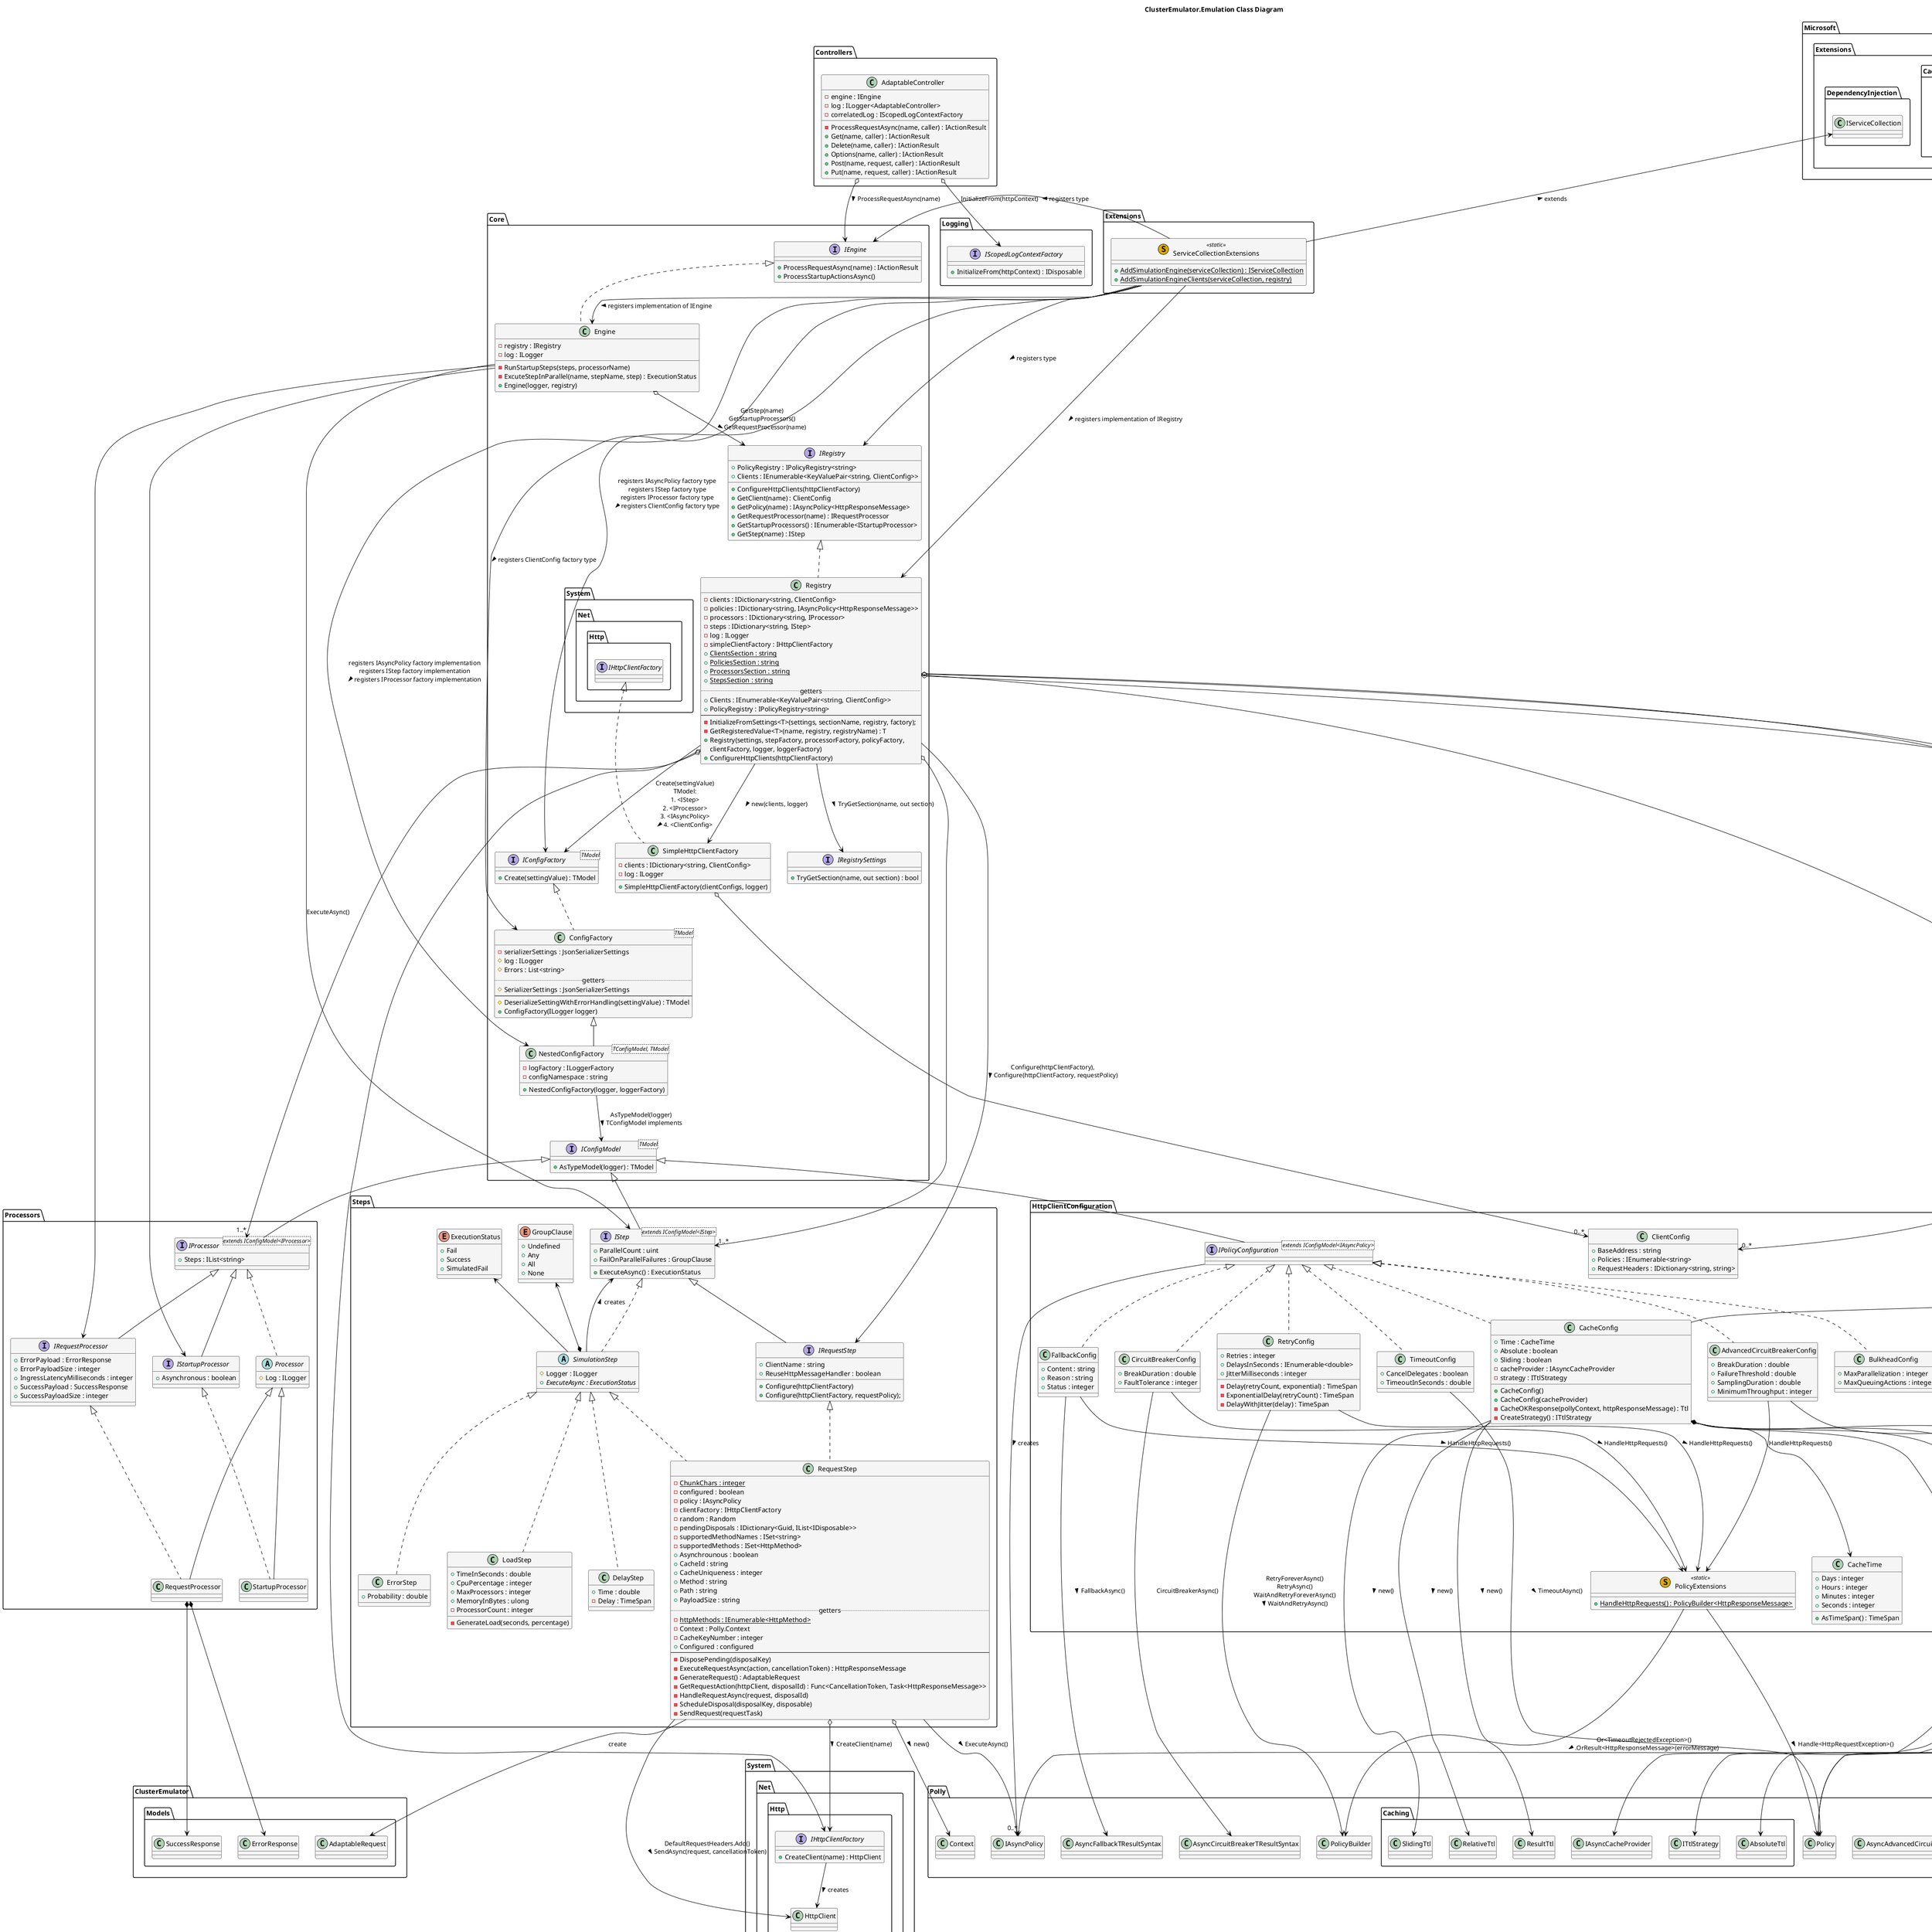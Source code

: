 @startuml

skinparam class {
    FontName Arial
    BorderColor black
    BackgroundColor whitesmoke
    ArrowColor black
}

title ClusterEmulator.Emulation Class Diagram


namespace Controllers {
    class AdaptableController {
        - engine : IEngine
        - log : ILogger<AdaptableController>
        - correlatedLog : IScopedLogContextFactory
        - ProcessRequestAsync(name, caller) : IActionResult
        + Get(name, caller) : IActionResult
        + Delete(name, caller) : IActionResult
        + Options(name, caller) : IActionResult
        + Post(name, request, caller) : IActionResult
        + Put(name, request, caller) : IActionResult
    }
}

namespace Core {
    interface IConfigFactory<TModel> {
        + Create(settingValue) : TModel
    }

    class ConfigFactory<TModel> implements IConfigFactory {
        - serializerSettings : JsonSerializerSettings
        # log : ILogger
        # Errors : List<string>
        ..getters..
        # SerializerSettings : JsonSerializerSettings
        ----
        # DeserializeSettingWithErrorHandling(settingValue) : TModel
        + ConfigFactory(ILogger logger)
    }

    interface IEngine {
        + ProcessRequestAsync(name) : IActionResult
        + ProcessStartupActionsAsync()
    }

    class Engine implements IEngine {
        - registry : IRegistry
        - log : ILogger
        - RunStartupSteps(steps, processorName)
        - ExcuteStepInParallel(name, stepName, step) : ExecutionStatus
        + Engine(logger, registry)
    }

    interface IConfigModel<TModel> {
        + AsTypeModel(logger) : TModel
    }

    interface IRegistry {
        + PolicyRegistry : IPolicyRegistry<string>
        + Clients : IEnumerable<KeyValuePair<string, ClientConfig>>
        + ConfigureHttpClients(httpClientFactory)
        + GetClient(name) : ClientConfig
        + GetPolicy(name) : IAsyncPolicy<HttpResponseMessage>
        + GetRequestProcessor(name) : IRequestProcessor
        + GetStartupProcessors() : IEnumerable<IStartupProcessor>
        + GetStep(name) : IStep
    }

    interface IRegistrySettings {
        + TryGetSection(name, out section) : bool
    }

    class Registry implements IRegistry {
        - clients : IDictionary<string, ClientConfig>
        - policies : IDictionary<string, IAsyncPolicy<HttpResponseMessage>>
        - processors : IDictionary<string, IProcessor>
        - steps : IDictionary<string, IStep>
        - log : ILogger
        - simpleClientFactory : IHttpClientFactory
        + {static} ClientsSection : string
        + {static} PoliciesSection : string
        + {static} ProcessorsSection : string
        + {static} StepsSection : string
        ..getters..
        + Clients : IEnumerable<KeyValuePair<string, ClientConfig>>
        + PolicyRegistry : IPolicyRegistry<string>
        ----
        - InitializeFromSettings<T>(settings, sectionName, registry, factory);
        - GetRegisteredValue<T>(name, registry, registryName) : T
        + Registry(settings, stepFactory, processorFactory, policyFactory,
        clientFactory, logger, loggerFactory)
        + ConfigureHttpClients(httpClientFactory)
    }

    class NestedConfigFactory<TConfigModel, TModel> extends ConfigFactory {
        - logFactory : ILoggerFactory
        - configNamespace : string
        + NestedConfigFactory(logger, loggerFactory)        
    }

    class SimpleHttpClientFactory implements System.Net.Http.IHttpClientFactory {
        - clients : IDictionary<string, ClientConfig>
        - log : ILogger
        + SimpleHttpClientFactory(clientConfigs, logger)
    }
}


namespace Extensions {
    class ServiceCollectionExtensions << (S,#DDAA00) static >> {
        + {static} AddSimulationEngine(serviceCollection) : IServiceCollection
        + {static} AddSimulationEngineClients(serviceCollection, registry)
    }
}


namespace System.Net.Http {
    interface IHttpClientFactory {
        + CreateClient(name) : HttpClient
    }

    IHttpClientFactory --> HttpClient : creates >
}

namespace HttpClientConfiguration {
    interface IPolicyConfiguration<extends IConfigModel<IAsyncPolicy>> extends Core.IConfigModel

    class PolicyExtensions << (S,#DDAA00) static >> {
        + {static} HandleHttpRequests() : PolicyBuilder<HttpResponseMessage>
    }

    class AdvancedCircuitBreakerConfig implements IPolicyConfiguration {
        + BreakDuration : double
        + FailureThreshold : double
        + SamplingDuration : double
        + MinimumThroughput : integer
    }

    class BulkheadConfig implements IPolicyConfiguration {
        + MaxParallelization : integer
        + MaxQueuingActions : integer
    }

    class CacheConfig implements IPolicyConfiguration {
        + Time : CacheTime
        + Absolute : boolean
        + Sliding : boolean
        - cacheProvider : IAsyncCacheProvider
        - strategy : ITtlStrategy
        + CacheConfig()
        + CacheConfig(cacheProvider)
        - CacheOKResponse(pollyContext, httpResponseMessage) : Ttl
        - CreateStrategy() : ITtlStrategy
    }

    class CacheTime {
        + Days : integer
        + Hours : integer
        + Minutes : integer
        + Seconds : integer
        + AsTimeSpan() : TimeSpan
    }

    class CircuitBreakerConfig implements IPolicyConfiguration {
        + BreakDuration : double
        + FaultTolerance : integer        
    }

    class FallbackConfig implements IPolicyConfiguration { 
        + Content : string
        + Reason : string
        + Status : integer        
    }

    class RetryConfig implements IPolicyConfiguration {
        + Retries : integer
        + DelaysInSeconds : IEnumerable<double>
        + JitterMilliseconds : integer
        - Delay(retryCount, exponential) : TimeSpan
        - ExponentialDelay(retryCount) : TimeSpan
        - DelayWithJitter(delay) : TimeSpan
    }

    class TimeoutConfig implements IPolicyConfiguration {
        + CancelDelegates : boolean
        + TimeoutInSeconds : double
    }

    class ClientConfig {
        + BaseAddress : string
        + Policies : IEnumerable<string>
        + RequestHeaders : IDictionary<string, string>
    }
}

namespace Logging {
    interface IScopedLogContextFactory {
        + InitializeFrom(httpContext) : IDisposable
    }
}

namespace Processors {
    interface IProcessor<extends IConfigModel<IProcessor>> extends Core.IConfigModel {
        + Steps : IList<string>
    }

    interface IRequestProcessor extends IProcessor {        
        + ErrorPayload : ErrorResponse
        + ErrorPayloadSize : integer
        + IngressLatencyMilliseconds : integer
        + SuccessPayload : SuccessResponse
        + SuccessPayloadSize : integer
    }

    interface IStartupProcessor extends IProcessor {
        + Asynchronous : boolean
    }

    abstract Processor implements IProcessor {
        # Log : ILogger
    }

    class RequestProcessor extends Processor implements IRequestProcessor

    class StartupProcessor extends Processor implements IStartupProcessor
}

namespace Steps {
    interface IStep<extends IConfigModel<IStep>> extends Core.IConfigModel {
        + ParallelCount : uint
        + FailOnParallelFailures : GroupClause
        + ExecuteAsync() : ExecutionStatus
    }

    enum GroupClause {
        + Undefined
        + Any
        + All
        + None
    }

    enum ExecutionStatus {
        + Fail
        + Success
        + SimulatedFail
    }

    interface IRequestStep extends IStep {
        + ClientName : string
        + ReuseHttpMessageHandler : boolean
        + Configure(httpClientFactory)
        + Configure(httpClientFactory, requestPolicy);
    }

    abstract SimulationStep implements IStep {
        # Logger : ILogger
        + {abstract} ExecuteAsync : ExecutionStatus
    }

    class DelayStep implements SimulationStep {
        + Time : double
        - Delay : TimeSpan
    }

    class ErrorStep implements SimulationStep {
        + Probability : double
    }

    class LoadStep implements SimulationStep {
        + TimeInSeconds : double
        + CpuPercentage : integer
        + MaxProcessors : integer
        + MemoryInBytes : ulong
        - ProcessorCount : integer
        - GenerateLoad(seconds, percentage)
    }

    class RequestStep implements SimulationStep, IRequestStep {
        - {static} ChunkChars : integer
        - configured : boolean
        - policy : IAsyncPolicy
        - clientFactory : IHttpClientFactory
        - random : Random
        - pendingDisposals : IDictionary<Guid, IList<IDisposable>>
        - supportedMethodNames : ISet<string>
        - supportedMethods : ISet<HttpMethod>
        + Asynchrounous : boolean
        + CacheId : string
        + CacheUniqueness : integer
        + Method : string
        + Path : string
        + PayloadSize : string
        .. getters ..
        - {static} httpMethods : IEnumerable<HttpMethod>
        - Context : Polly.Context
        - CacheKeyNumber : integer
        + Configured : configured
        ----
        - DisposePending(disposalKey)
        - ExecuteRequestAsync(action, cancellationToken) : HttpResponseMessage
        - GenerateRequest() : AdaptableRequest
        - GetRequestAction(httpClient, disposalId) : Func<CancellationToken, Task<HttpResponseMessage>>
        - HandleRequestAsync(request, disposalId)
        - ScheduleDisposal(disposalKey, disposable)
        - SendRequest(requestTask)
    }
}

Controllers.AdaptableController o--> Core.IEngine : ProcessRequestAsync(name) >
Controllers.AdaptableController o--> Logging.IScopedLogContextFactory : InitializeFrom(httpContext)

Core.Engine o--> Core.IRegistry : GetStep(name)\nGetStartupProcessors()\nGetRequestProcessor(name) >
Core.Engine --> Processors.IRequestProcessor
Core.Engine --> Processors.IStartupProcessor
Core.Engine --> Steps.IStep : ExecuteAsync()

Core.NestedConfigFactory --> Core.IConfigModel : AsTypeModel(logger)\nTConfigModel implements >

Core.Registry o--> "0..*" HttpClientConfiguration.ClientConfig
Core.Registry o--> "1..*" Processors.IProcessor
Core.Registry o--> "1..*" Steps.IStep

Core.Registry o--> Polly.PolicyRegistry
Core.Registry o--> "0..*" Polly.IAsyncPolicy
Core.Registry o--> System.Net.Http.IHttpClientFactory

Core.Registry --> Core.IRegistrySettings : TryGetSection(name, out section) >
Core.Registry --> Core.IConfigFactory : Create(settingValue)\nTModel:\n1. <IStep>\n2. <IProcessor>\n3. <IAsyncPolicy>\n4. <ClientConfig> >
Core.Registry --> Core.SimpleHttpClientFactory : new(clients, logger) >
Core.Registry --> Polly.PolicyRegistry : Add(policyKey, policy)
Core.Registry --> Steps.IRequestStep : Configure(httpClientFactory),\nConfigure(httpClientFactory, requestPolicy)  >

Core.SimpleHttpClientFactory o--> "0..*" HttpClientConfiguration.ClientConfig

Microsoft.Extensions.DependencyInjection.IServiceCollection <-- Extensions.ServiceCollectionExtensions : < extends
Extensions.ServiceCollectionExtensions --> Core.IConfigFactory : registers IAsyncPolicy factory type\nregisters IStep factory type\nregisters IProcessor factory type\nregisters ClientConfig factory type >
Extensions.ServiceCollectionExtensions --> Core.NestedConfigFactory : registers IAsyncPolicy factory implementation\nregisters IStep factory implementation\nregisters IProcessor factory implementation >
Extensions.ServiceCollectionExtensions --> Core.ConfigFactory : registers ClientConfig factory type >
Extensions.ServiceCollectionExtensions --> Core.IRegistry : registers type >
Extensions.ServiceCollectionExtensions --> Core.Registry : registers implementation of IRegistry >
Extensions.ServiceCollectionExtensions --> Core.IEngine : registers type >
Extensions.ServiceCollectionExtensions --> Core.Engine : registers implementation of IEngine >

HttpClientConfiguration.IPolicyConfiguration --> Polly.IAsyncPolicy : creates >

HttpClientConfiguration.AdvancedCircuitBreakerConfig --> HttpClientConfiguration.PolicyExtensions : HandleHttpRequests()
HttpClientConfiguration.AdvancedCircuitBreakerConfig --> Polly.AsyncAdvancedCircuitBreakerTResultSyntax : AdvancedCircuitBreakerAsync()

HttpClientConfiguration.BulkheadConfig --> Polly.Policy : BulkheadAsync() >

HttpClientConfiguration.CacheConfig *--> HttpClientConfiguration.CacheTime
HttpClientConfiguration.CacheConfig o--> Polly.Caching.IAsyncCacheProvider
HttpClientConfiguration.CacheConfig o--> Polly.Caching.ITtlStrategy
HttpClientConfiguration.CacheConfig --> Polly.Caching.AbsoluteTtl : new() >
HttpClientConfiguration.CacheConfig --> Polly.Caching.SlidingTtl : new() >
HttpClientConfiguration.CacheConfig --> Polly.Caching.RelativeTtl : new() >
HttpClientConfiguration.CacheConfig --> Polly.Caching.ResultTtl : new() >
HttpClientConfiguration.CacheConfig --> Polly.Policy : CacheAsync() >
HttpClientConfiguration.CacheConfig --> Microsoft.Extensions.Caching.Memory.IMemoryCache : new() >

HttpClientConfiguration.CircuitBreakerConfig --> HttpClientConfiguration.PolicyExtensions : HandleHttpRequests() >
HttpClientConfiguration.CircuitBreakerConfig --> Polly.AsyncCircuitBreakerTResultSyntax : CircuitBreakerAsync()

HttpClientConfiguration.FallbackConfig --> HttpClientConfiguration.PolicyExtensions : HandleHttpRequests() >
HttpClientConfiguration.FallbackConfig --> Polly.AsyncFallbackTResultSyntax : FallbackAsync() >

HttpClientConfiguration.PolicyExtensions --> Polly.Policy : Handle<HttpRequestException>() >
HttpClientConfiguration.PolicyExtensions --> Polly.PolicyBuilder : Or<TimeoutRejectedException>()\n.OrResult<HttpResponseMessage>(errorMessage) >

HttpClientConfiguration.RetryConfig --> HttpClientConfiguration.PolicyExtensions : HandleHttpRequests() >
HttpClientConfiguration.RetryConfig --> Polly.PolicyBuilder : RetryForeverAsync()\nRetryAsync()\nWaitAndRetryForeverAsync()\nWaitAndRetryAsync() >

HttpClientConfiguration.TimeoutConfig --> Polly.Policy : TimeoutAsync() >

Processors.RequestProcessor *--> ClusterEmulator.Models.ErrorResponse
Processors.RequestProcessor *--> ClusterEmulator.Models.SuccessResponse

Steps.GroupClause <--* Steps.SimulationStep
Steps.ExecutionStatus <-- Steps.SimulationStep
Steps.IStep <-- Steps.SimulationStep : creates <

Steps.RequestStep o--> Polly.Context : new() >
Steps.RequestStep o--> System.Net.Http.IHttpClientFactory : CreateClient(name) >
Steps.RequestStep --> Polly.IAsyncPolicy : ExecuteAsync() >
Steps.RequestStep --> System.Net.Http.HttpClient : DefaultRequestHeaders.Add()\nSendAsync(request, cancellationToken) >

Steps.RequestStep --> ClusterEmulator.Models.AdaptableRequest : create


@enduml